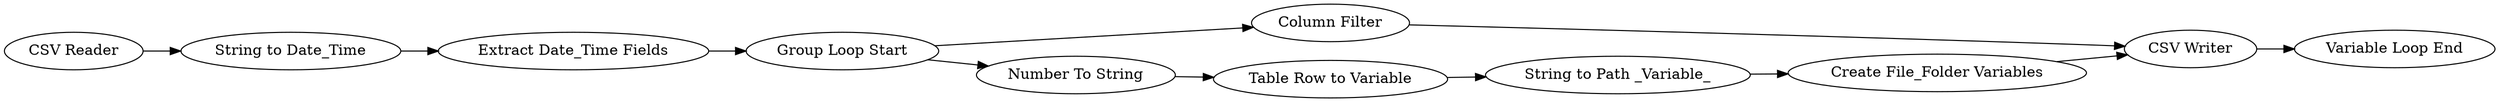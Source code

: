 digraph {
	12 -> 10
	7 -> 8
	8 -> 10
	3 -> 4
	4 -> 12
	1 -> 2
	2 -> 3
	6 -> 7
	10 -> 11
	9 -> 6
	4 -> 9
	1 [label="CSV Reader"]
	7 [label="String to Path _Variable_"]
	9 [label="Number To String"]
	11 [label="Variable Loop End"]
	4 [label="Group Loop Start"]
	10 [label="CSV Writer"]
	6 [label="Table Row to Variable"]
	8 [label="Create File_Folder Variables"]
	3 [label="Extract Date_Time Fields"]
	2 [label="String to Date_Time"]
	12 [label="Column Filter"]
	rankdir=LR
}
